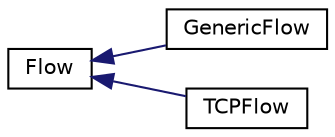 digraph "Graphical Class Hierarchy"
{
  edge [fontname="Helvetica",fontsize="10",labelfontname="Helvetica",labelfontsize="10"];
  node [fontname="Helvetica",fontsize="10",shape=record];
  rankdir="LR";
  Node1 [label="Flow",height=0.2,width=0.4,color="black", fillcolor="white", style="filled",URL="$class_flow.html"];
  Node1 -> Node2 [dir="back",color="midnightblue",fontsize="10",style="solid",fontname="Helvetica"];
  Node2 [label="GenericFlow",height=0.2,width=0.4,color="black", fillcolor="white", style="filled",URL="$class_generic_flow.html"];
  Node1 -> Node3 [dir="back",color="midnightblue",fontsize="10",style="solid",fontname="Helvetica"];
  Node3 [label="TCPFlow",height=0.2,width=0.4,color="black", fillcolor="white", style="filled",URL="$class_t_c_p_flow.html"];
}
